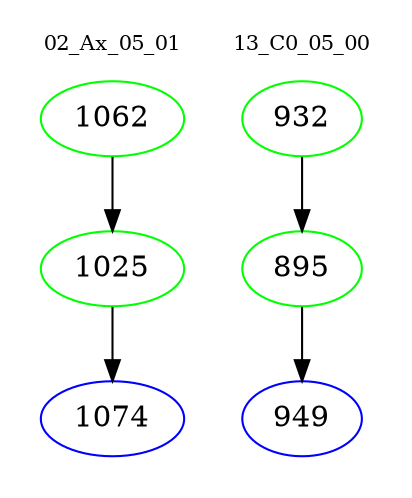 digraph{
subgraph cluster_0 {
color = white
label = "02_Ax_05_01";
fontsize=10;
T0_1062 [label="1062", color="green"]
T0_1062 -> T0_1025 [color="black"]
T0_1025 [label="1025", color="green"]
T0_1025 -> T0_1074 [color="black"]
T0_1074 [label="1074", color="blue"]
}
subgraph cluster_1 {
color = white
label = "13_C0_05_00";
fontsize=10;
T1_932 [label="932", color="green"]
T1_932 -> T1_895 [color="black"]
T1_895 [label="895", color="green"]
T1_895 -> T1_949 [color="black"]
T1_949 [label="949", color="blue"]
}
}

